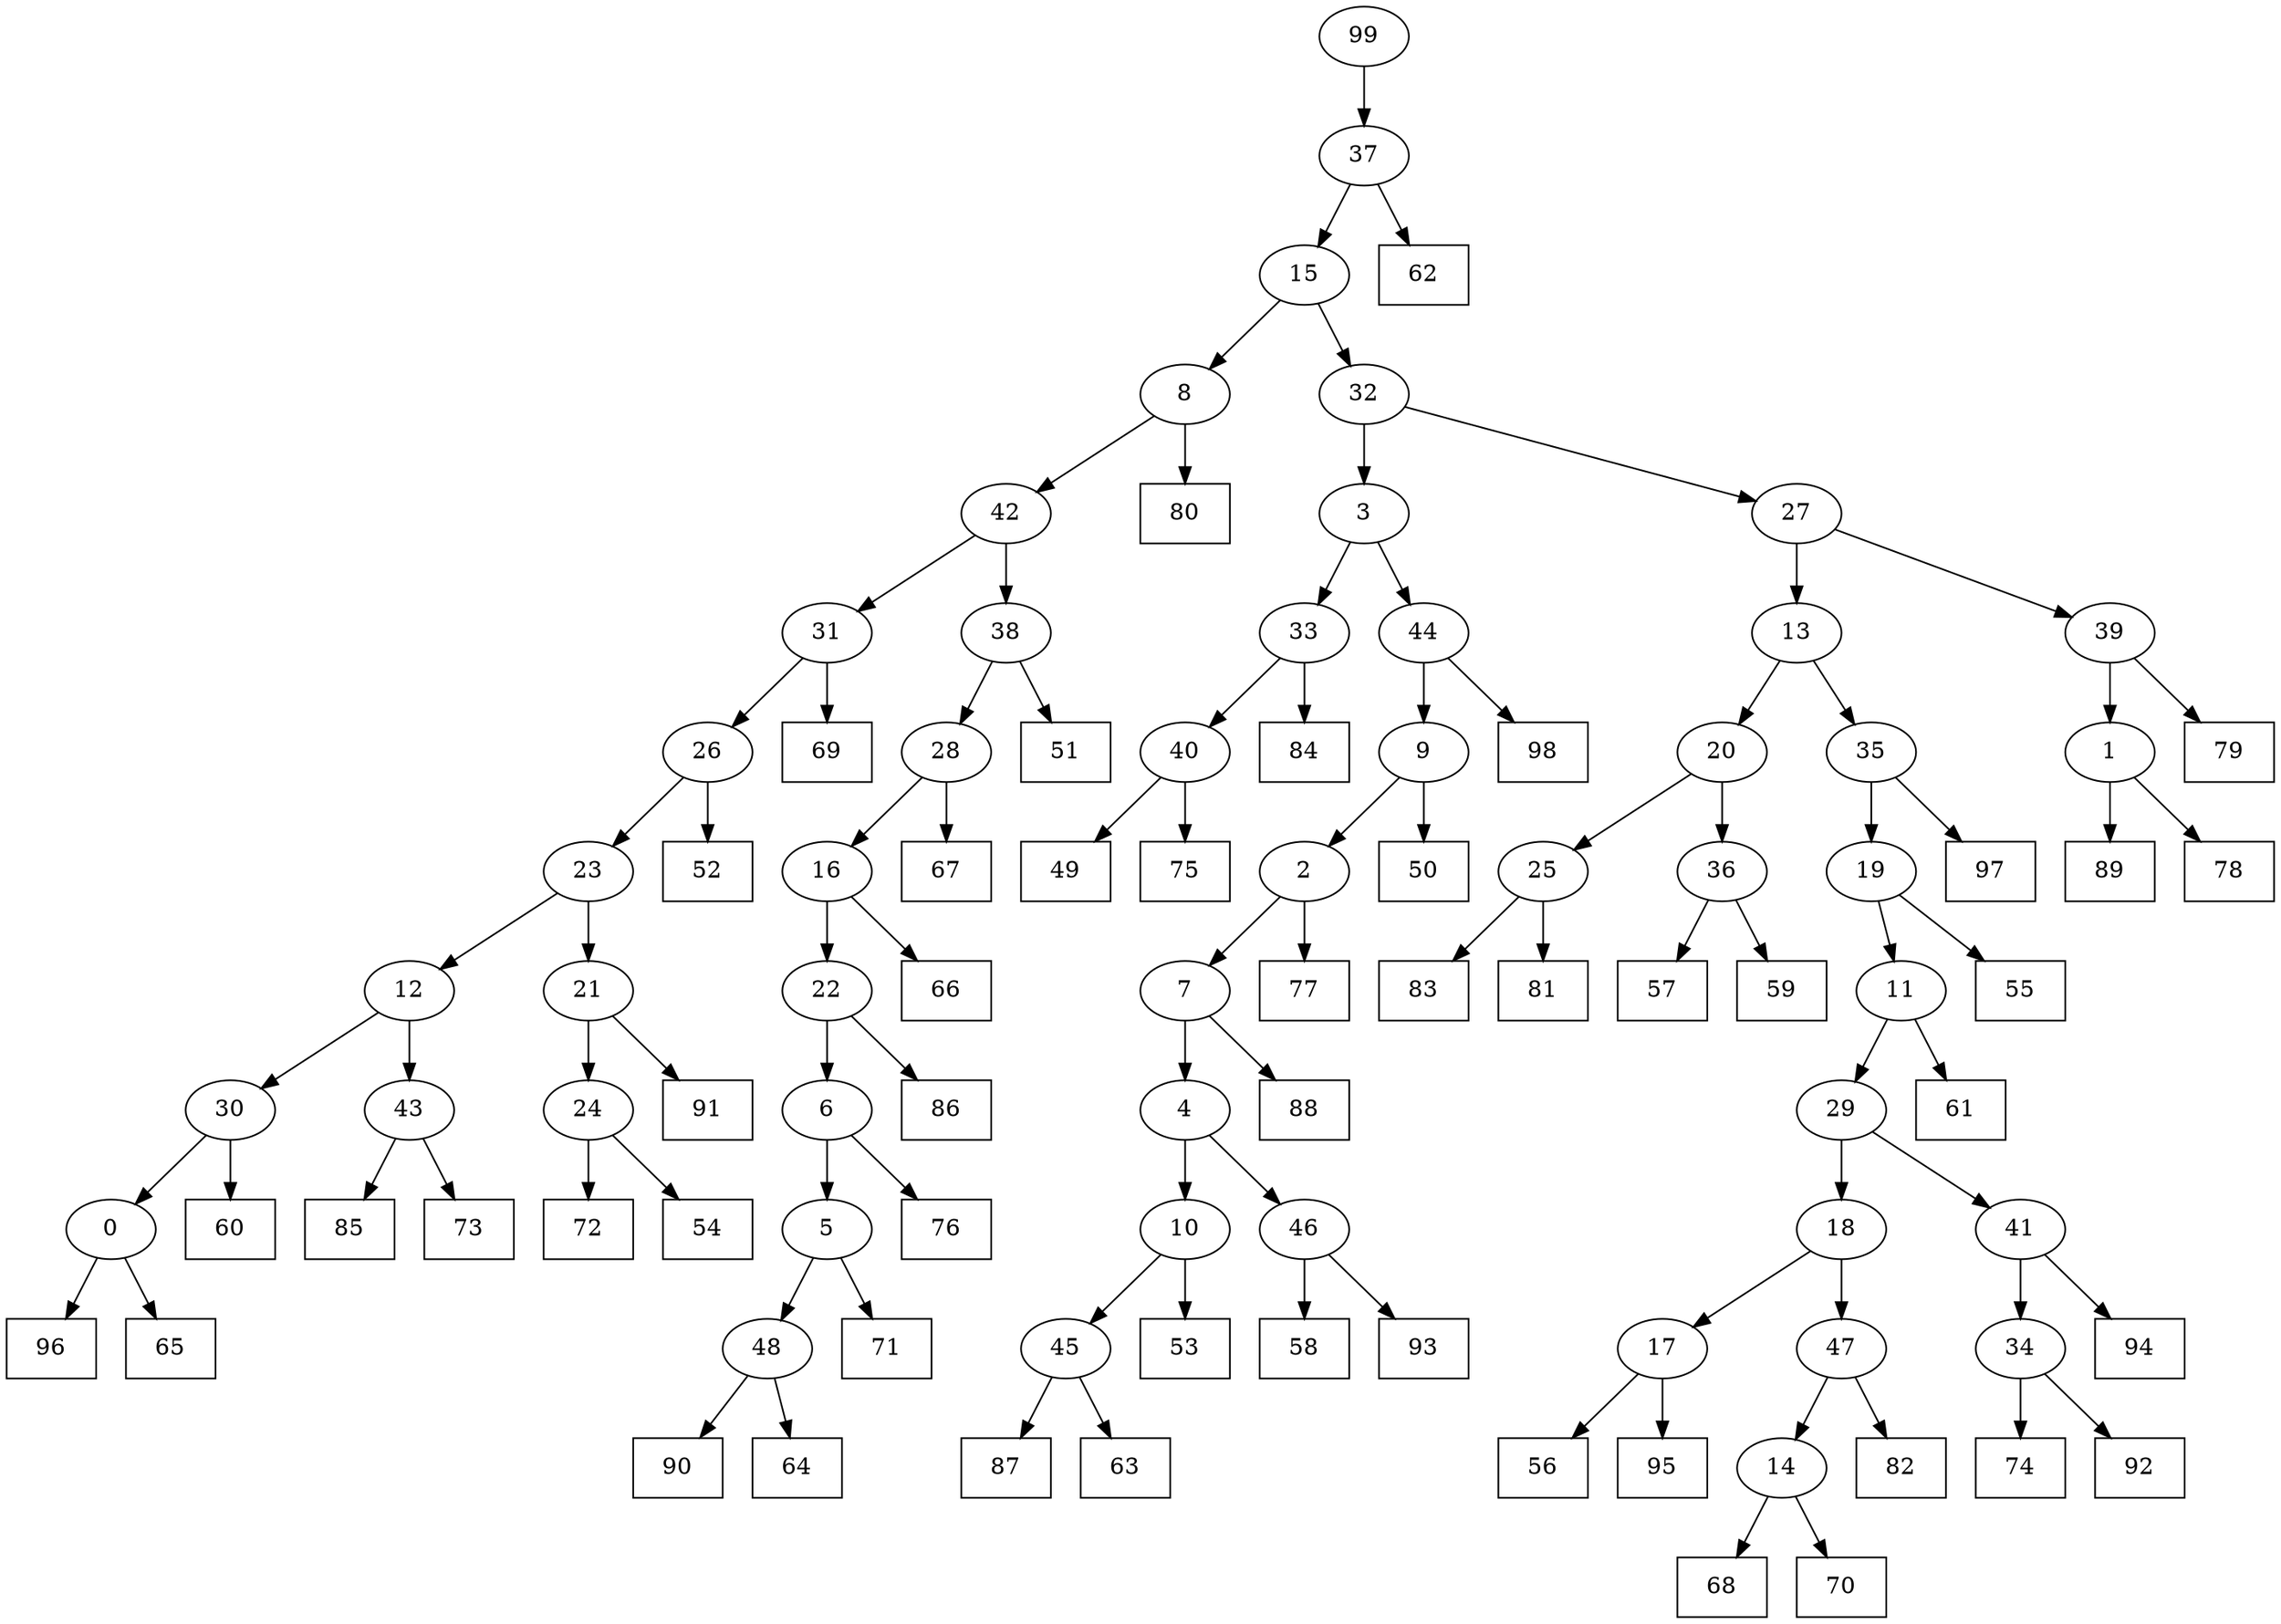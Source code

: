 digraph G {
0[label="0"];
1[label="1"];
2[label="2"];
3[label="3"];
4[label="4"];
5[label="5"];
6[label="6"];
7[label="7"];
8[label="8"];
9[label="9"];
10[label="10"];
11[label="11"];
12[label="12"];
13[label="13"];
14[label="14"];
15[label="15"];
16[label="16"];
17[label="17"];
18[label="18"];
19[label="19"];
20[label="20"];
21[label="21"];
22[label="22"];
23[label="23"];
24[label="24"];
25[label="25"];
26[label="26"];
27[label="27"];
28[label="28"];
29[label="29"];
30[label="30"];
31[label="31"];
32[label="32"];
33[label="33"];
34[label="34"];
35[label="35"];
36[label="36"];
37[label="37"];
38[label="38"];
39[label="39"];
40[label="40"];
41[label="41"];
42[label="42"];
43[label="43"];
44[label="44"];
45[label="45"];
46[label="46"];
47[label="47"];
48[label="48"];
49[shape=box,label="74"];
50[shape=box,label="71"];
51[shape=box,label="91"];
52[shape=box,label="49"];
53[shape=box,label="77"];
54[shape=box,label="53"];
55[shape=box,label="96"];
56[shape=box,label="75"];
57[shape=box,label="72"];
58[shape=box,label="97"];
59[shape=box,label="52"];
60[shape=box,label="90"];
61[shape=box,label="65"];
62[shape=box,label="58"];
63[shape=box,label="79"];
64[shape=box,label="86"];
65[shape=box,label="68"];
66[shape=box,label="94"];
67[shape=box,label="70"];
68[shape=box,label="89"];
69[shape=box,label="80"];
70[shape=box,label="83"];
71[shape=box,label="55"];
72[shape=box,label="84"];
73[shape=box,label="62"];
74[shape=box,label="66"];
75[shape=box,label="61"];
76[shape=box,label="50"];
77[shape=box,label="67"];
78[shape=box,label="56"];
79[shape=box,label="54"];
80[shape=box,label="93"];
81[shape=box,label="57"];
82[shape=box,label="87"];
83[shape=box,label="95"];
84[shape=box,label="59"];
85[shape=box,label="88"];
86[shape=box,label="85"];
87[shape=box,label="63"];
88[shape=box,label="73"];
89[shape=box,label="76"];
90[shape=box,label="92"];
91[shape=box,label="60"];
92[shape=box,label="64"];
93[shape=box,label="69"];
94[shape=box,label="78"];
95[shape=box,label="51"];
96[shape=box,label="98"];
97[shape=box,label="82"];
98[shape=box,label="81"];
99[label="99"];
19->71 ;
10->54 ;
44->96 ;
43->88 ;
43->86 ;
27->39 ;
24->79 ;
0->61 ;
36->81 ;
7->85 ;
21->51 ;
39->63 ;
28->77 ;
23->21 ;
32->27 ;
40->56 ;
41->66 ;
29->18 ;
34->49 ;
10->45 ;
45->82 ;
46->62 ;
33->72 ;
48->60 ;
45->87 ;
11->29 ;
29->41 ;
22->64 ;
4->10 ;
12->43 ;
12->30 ;
8->69 ;
16->22 ;
30->91 ;
38->95 ;
48->92 ;
32->3 ;
38->28 ;
28->16 ;
20->36 ;
36->84 ;
14->65 ;
25->70 ;
44->9 ;
9->76 ;
3->44 ;
39->1 ;
6->89 ;
37->15 ;
2->7 ;
8->42 ;
42->38 ;
5->50 ;
18->47 ;
47->97 ;
35->58 ;
2->53 ;
26->23 ;
11->75 ;
22->6 ;
6->5 ;
1->68 ;
13->20 ;
46->80 ;
7->4 ;
4->46 ;
5->48 ;
34->90 ;
9->2 ;
20->25 ;
25->98 ;
16->74 ;
31->26 ;
26->59 ;
15->32 ;
3->33 ;
33->40 ;
23->12 ;
18->17 ;
17->83 ;
30->0 ;
0->55 ;
15->8 ;
42->31 ;
31->93 ;
1->94 ;
47->14 ;
14->67 ;
17->78 ;
21->24 ;
24->57 ;
41->34 ;
35->19 ;
19->11 ;
40->52 ;
27->13 ;
13->35 ;
99->37 ;
37->73 ;
}
